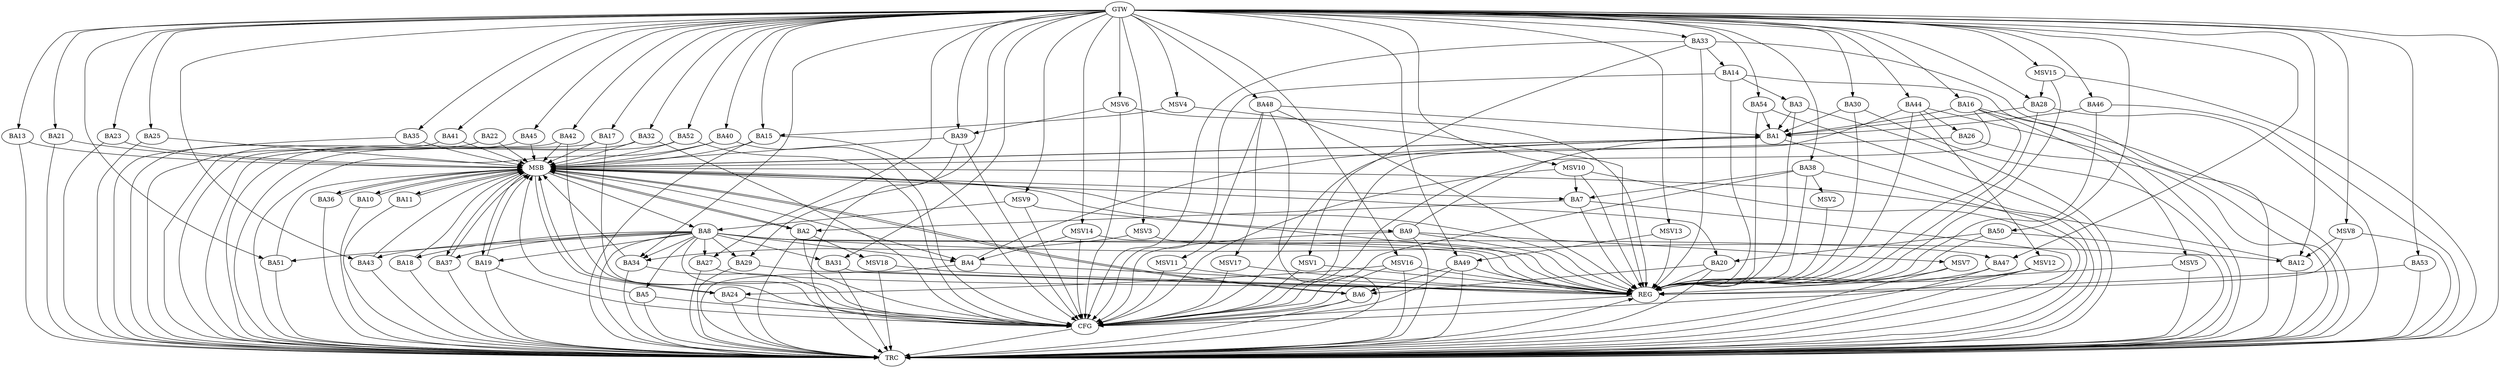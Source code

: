 strict digraph G {
  BA1 [ label="BA1" ];
  BA2 [ label="BA2" ];
  BA3 [ label="BA3" ];
  BA4 [ label="BA4" ];
  BA5 [ label="BA5" ];
  BA6 [ label="BA6" ];
  BA7 [ label="BA7" ];
  BA8 [ label="BA8" ];
  BA9 [ label="BA9" ];
  BA10 [ label="BA10" ];
  BA11 [ label="BA11" ];
  BA12 [ label="BA12" ];
  BA13 [ label="BA13" ];
  BA14 [ label="BA14" ];
  BA15 [ label="BA15" ];
  BA16 [ label="BA16" ];
  BA17 [ label="BA17" ];
  BA18 [ label="BA18" ];
  BA19 [ label="BA19" ];
  BA20 [ label="BA20" ];
  BA21 [ label="BA21" ];
  BA22 [ label="BA22" ];
  BA23 [ label="BA23" ];
  BA24 [ label="BA24" ];
  BA25 [ label="BA25" ];
  BA26 [ label="BA26" ];
  BA27 [ label="BA27" ];
  BA28 [ label="BA28" ];
  BA29 [ label="BA29" ];
  BA30 [ label="BA30" ];
  BA31 [ label="BA31" ];
  BA32 [ label="BA32" ];
  BA33 [ label="BA33" ];
  BA34 [ label="BA34" ];
  BA35 [ label="BA35" ];
  BA36 [ label="BA36" ];
  BA37 [ label="BA37" ];
  BA38 [ label="BA38" ];
  BA39 [ label="BA39" ];
  BA40 [ label="BA40" ];
  BA41 [ label="BA41" ];
  BA42 [ label="BA42" ];
  BA43 [ label="BA43" ];
  BA44 [ label="BA44" ];
  BA45 [ label="BA45" ];
  BA46 [ label="BA46" ];
  BA47 [ label="BA47" ];
  BA48 [ label="BA48" ];
  BA49 [ label="BA49" ];
  BA50 [ label="BA50" ];
  BA51 [ label="BA51" ];
  BA52 [ label="BA52" ];
  BA53 [ label="BA53" ];
  BA54 [ label="BA54" ];
  GTW [ label="GTW" ];
  REG [ label="REG" ];
  MSB [ label="MSB" ];
  CFG [ label="CFG" ];
  TRC [ label="TRC" ];
  MSV1 [ label="MSV1" ];
  MSV2 [ label="MSV2" ];
  MSV3 [ label="MSV3" ];
  MSV4 [ label="MSV4" ];
  MSV5 [ label="MSV5" ];
  MSV6 [ label="MSV6" ];
  MSV7 [ label="MSV7" ];
  MSV8 [ label="MSV8" ];
  MSV9 [ label="MSV9" ];
  MSV10 [ label="MSV10" ];
  MSV11 [ label="MSV11" ];
  MSV12 [ label="MSV12" ];
  MSV13 [ label="MSV13" ];
  MSV14 [ label="MSV14" ];
  MSV15 [ label="MSV15" ];
  MSV16 [ label="MSV16" ];
  MSV17 [ label="MSV17" ];
  MSV18 [ label="MSV18" ];
  BA3 -> BA1;
  BA4 -> BA1;
  BA7 -> BA2;
  BA8 -> BA4;
  BA9 -> BA1;
  BA14 -> BA3;
  BA16 -> BA1;
  BA20 -> BA6;
  BA28 -> BA1;
  BA30 -> BA1;
  BA33 -> BA14;
  BA38 -> BA7;
  BA44 -> BA26;
  BA46 -> BA1;
  BA48 -> BA1;
  BA49 -> BA6;
  BA50 -> BA20;
  BA54 -> BA1;
  GTW -> BA12;
  GTW -> BA13;
  GTW -> BA15;
  GTW -> BA16;
  GTW -> BA17;
  GTW -> BA21;
  GTW -> BA23;
  GTW -> BA25;
  GTW -> BA27;
  GTW -> BA28;
  GTW -> BA29;
  GTW -> BA30;
  GTW -> BA31;
  GTW -> BA32;
  GTW -> BA33;
  GTW -> BA34;
  GTW -> BA35;
  GTW -> BA38;
  GTW -> BA39;
  GTW -> BA40;
  GTW -> BA41;
  GTW -> BA42;
  GTW -> BA43;
  GTW -> BA44;
  GTW -> BA45;
  GTW -> BA46;
  GTW -> BA47;
  GTW -> BA48;
  GTW -> BA49;
  GTW -> BA50;
  GTW -> BA51;
  GTW -> BA52;
  GTW -> BA53;
  GTW -> BA54;
  BA3 -> REG;
  BA4 -> REG;
  BA7 -> REG;
  BA8 -> REG;
  BA9 -> REG;
  BA14 -> REG;
  BA16 -> REG;
  BA20 -> REG;
  BA27 -> REG;
  BA28 -> REG;
  BA29 -> REG;
  BA30 -> REG;
  BA31 -> REG;
  BA33 -> REG;
  BA38 -> REG;
  BA44 -> REG;
  BA46 -> REG;
  BA47 -> REG;
  BA48 -> REG;
  BA49 -> REG;
  BA50 -> REG;
  BA53 -> REG;
  BA54 -> REG;
  BA1 -> MSB;
  MSB -> BA2;
  MSB -> REG;
  BA2 -> MSB;
  MSB -> BA1;
  BA5 -> MSB;
  BA6 -> MSB;
  BA10 -> MSB;
  BA11 -> MSB;
  BA12 -> MSB;
  BA13 -> MSB;
  BA15 -> MSB;
  BA17 -> MSB;
  MSB -> BA4;
  BA18 -> MSB;
  BA19 -> MSB;
  MSB -> BA9;
  BA21 -> MSB;
  MSB -> BA6;
  BA22 -> MSB;
  BA23 -> MSB;
  BA24 -> MSB;
  MSB -> BA19;
  BA25 -> MSB;
  MSB -> BA8;
  BA26 -> MSB;
  BA32 -> MSB;
  MSB -> BA7;
  BA34 -> MSB;
  MSB -> BA20;
  BA35 -> MSB;
  BA36 -> MSB;
  BA37 -> MSB;
  MSB -> BA36;
  BA39 -> MSB;
  MSB -> BA24;
  BA40 -> MSB;
  MSB -> BA10;
  BA41 -> MSB;
  MSB -> BA37;
  BA42 -> MSB;
  BA43 -> MSB;
  BA45 -> MSB;
  BA51 -> MSB;
  BA52 -> MSB;
  MSB -> BA11;
  BA2 -> CFG;
  BA40 -> CFG;
  BA42 -> CFG;
  BA19 -> CFG;
  BA6 -> CFG;
  BA16 -> CFG;
  BA33 -> CFG;
  BA14 -> CFG;
  BA49 -> CFG;
  BA24 -> CFG;
  BA52 -> CFG;
  BA17 -> CFG;
  BA5 -> CFG;
  BA9 -> CFG;
  BA1 -> CFG;
  BA32 -> CFG;
  BA44 -> CFG;
  BA15 -> CFG;
  BA8 -> CFG;
  BA39 -> CFG;
  BA38 -> CFG;
  BA34 -> CFG;
  REG -> CFG;
  BA1 -> TRC;
  BA2 -> TRC;
  BA3 -> TRC;
  BA4 -> TRC;
  BA5 -> TRC;
  BA6 -> TRC;
  BA7 -> TRC;
  BA8 -> TRC;
  BA9 -> TRC;
  BA10 -> TRC;
  BA11 -> TRC;
  BA12 -> TRC;
  BA13 -> TRC;
  BA14 -> TRC;
  BA15 -> TRC;
  BA16 -> TRC;
  BA17 -> TRC;
  BA18 -> TRC;
  BA19 -> TRC;
  BA20 -> TRC;
  BA21 -> TRC;
  BA22 -> TRC;
  BA23 -> TRC;
  BA24 -> TRC;
  BA25 -> TRC;
  BA26 -> TRC;
  BA27 -> TRC;
  BA28 -> TRC;
  BA29 -> TRC;
  BA30 -> TRC;
  BA31 -> TRC;
  BA32 -> TRC;
  BA33 -> TRC;
  BA34 -> TRC;
  BA35 -> TRC;
  BA36 -> TRC;
  BA37 -> TRC;
  BA38 -> TRC;
  BA39 -> TRC;
  BA40 -> TRC;
  BA41 -> TRC;
  BA42 -> TRC;
  BA43 -> TRC;
  BA44 -> TRC;
  BA45 -> TRC;
  BA46 -> TRC;
  BA47 -> TRC;
  BA48 -> TRC;
  BA49 -> TRC;
  BA50 -> TRC;
  BA51 -> TRC;
  BA52 -> TRC;
  BA53 -> TRC;
  BA54 -> TRC;
  GTW -> TRC;
  CFG -> TRC;
  TRC -> REG;
  BA8 -> BA29;
  BA8 -> BA43;
  BA8 -> BA5;
  BA8 -> BA12;
  BA8 -> BA37;
  BA8 -> BA19;
  BA8 -> BA31;
  BA8 -> BA18;
  BA8 -> BA34;
  BA8 -> BA27;
  BA8 -> BA47;
  BA8 -> BA51;
  BA33 -> MSV1;
  MSV1 -> REG;
  MSV1 -> CFG;
  BA38 -> MSV2;
  MSV2 -> REG;
  MSV3 -> BA34;
  GTW -> MSV3;
  MSV3 -> REG;
  MSV4 -> BA15;
  GTW -> MSV4;
  MSV4 -> REG;
  BA16 -> MSV5;
  MSV5 -> REG;
  MSV5 -> TRC;
  MSV6 -> BA39;
  GTW -> MSV6;
  MSV6 -> REG;
  MSV6 -> CFG;
  BA9 -> MSV7;
  MSV7 -> REG;
  MSV7 -> TRC;
  MSV8 -> BA12;
  GTW -> MSV8;
  MSV8 -> REG;
  MSV8 -> TRC;
  MSV9 -> BA8;
  GTW -> MSV9;
  MSV9 -> REG;
  MSV9 -> CFG;
  MSV10 -> BA7;
  GTW -> MSV10;
  MSV10 -> REG;
  MSV10 -> TRC;
  MSV10 -> CFG;
  BA48 -> MSV11;
  MSV11 -> REG;
  MSV11 -> CFG;
  BA44 -> MSV12;
  MSV12 -> REG;
  MSV12 -> TRC;
  MSV12 -> CFG;
  MSV13 -> BA49;
  GTW -> MSV13;
  MSV13 -> REG;
  MSV14 -> BA4;
  GTW -> MSV14;
  MSV14 -> REG;
  MSV14 -> CFG;
  MSV15 -> BA28;
  GTW -> MSV15;
  MSV15 -> REG;
  MSV15 -> TRC;
  MSV16 -> BA24;
  GTW -> MSV16;
  MSV16 -> REG;
  MSV16 -> TRC;
  MSV16 -> CFG;
  BA48 -> MSV17;
  MSV17 -> REG;
  MSV17 -> CFG;
  BA2 -> MSV18;
  MSV18 -> REG;
  MSV18 -> TRC;
}
